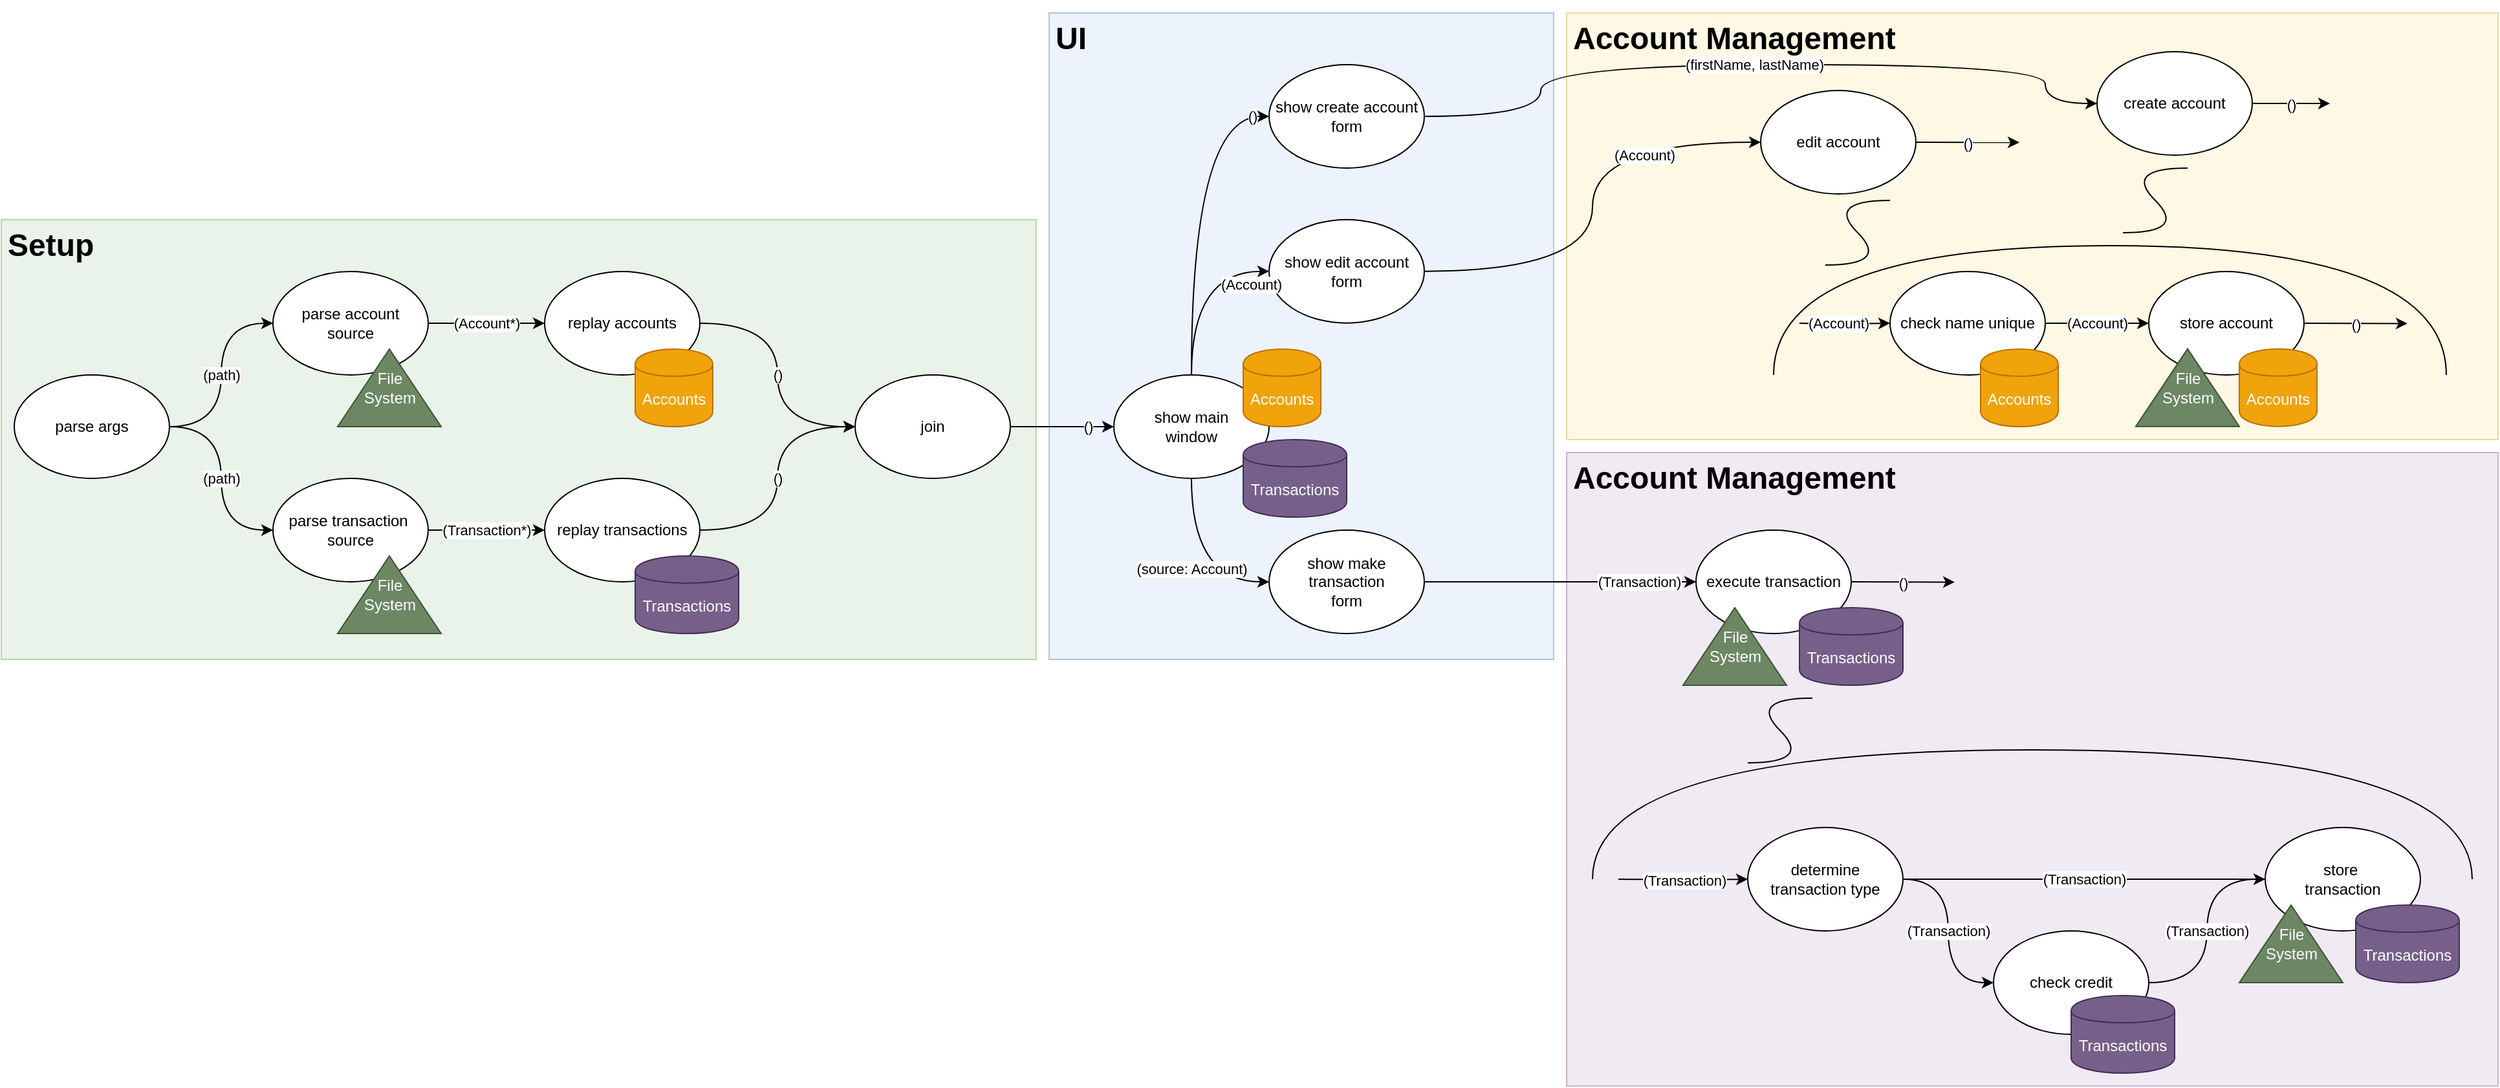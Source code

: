 <mxfile version="12.6.5" type="device"><diagram id="UuFMKqOc_4GAJXFM7MN-" name="Page-1"><mxGraphModel dx="1718" dy="2146" grid="1" gridSize="10" guides="1" tooltips="1" connect="1" arrows="1" fold="1" page="1" pageScale="1" pageWidth="827" pageHeight="1169" math="0" shadow="0"><root><mxCell id="0"/><mxCell id="1" parent="0"/><mxCell id="pogjdgx8DvleWzKwPH56-266" value="&lt;h1&gt;Account Management&lt;/h1&gt;" style="text;html=1;strokeColor=#9673a6;fillColor=#e1d5e7;spacing=5;spacingTop=-20;whiteSpace=wrap;overflow=hidden;rounded=0;shadow=0;comic=0;opacity=50;" vertex="1" parent="1"><mxGeometry x="1230" y="-700" width="720" height="490" as="geometry"/></mxCell><mxCell id="pogjdgx8DvleWzKwPH56-263" value="&lt;h1&gt;Setup&lt;/h1&gt;" style="text;html=1;strokeColor=#82b366;fillColor=#d5e8d4;spacing=5;spacingTop=-20;whiteSpace=wrap;overflow=hidden;rounded=0;shadow=0;comic=0;opacity=50;" vertex="1" parent="1"><mxGeometry x="20" y="-880.17" width="800" height="340.17" as="geometry"/></mxCell><mxCell id="pogjdgx8DvleWzKwPH56-265" value="&lt;h1&gt;Account Management&lt;/h1&gt;" style="text;html=1;strokeColor=#d6b656;fillColor=#fff2cc;spacing=5;spacingTop=-20;whiteSpace=wrap;overflow=hidden;rounded=0;shadow=0;comic=0;opacity=50;" vertex="1" parent="1"><mxGeometry x="1230" y="-1040" width="720" height="330" as="geometry"/></mxCell><mxCell id="pogjdgx8DvleWzKwPH56-264" value="&lt;h1&gt;UI&lt;/h1&gt;" style="text;html=1;strokeColor=#6c8ebf;fillColor=#dae8fc;spacing=5;spacingTop=-20;whiteSpace=wrap;overflow=hidden;rounded=0;shadow=0;comic=0;opacity=50;" vertex="1" parent="1"><mxGeometry x="830" y="-1040" width="390" height="500" as="geometry"/></mxCell><mxCell id="pogjdgx8DvleWzKwPH56-162" value="(path)" style="edgeStyle=orthogonalEdgeStyle;rounded=0;orthogonalLoop=1;jettySize=auto;html=1;exitX=1;exitY=0.5;exitDx=0;exitDy=0;entryX=0;entryY=0.5;entryDx=0;entryDy=0;curved=1;" edge="1" parent="1" source="pogjdgx8DvleWzKwPH56-160" target="pogjdgx8DvleWzKwPH56-161"><mxGeometry relative="1" as="geometry"/></mxCell><mxCell id="pogjdgx8DvleWzKwPH56-190" value="(path)" style="rounded=0;orthogonalLoop=1;jettySize=auto;html=1;exitX=1;exitY=0.5;exitDx=0;exitDy=0;entryX=0;entryY=0.5;entryDx=0;entryDy=0;edgeStyle=orthogonalEdgeStyle;curved=1;" edge="1" parent="1" source="pogjdgx8DvleWzKwPH56-160" target="pogjdgx8DvleWzKwPH56-184"><mxGeometry relative="1" as="geometry"/></mxCell><mxCell id="pogjdgx8DvleWzKwPH56-160" value="parse args" style="ellipse;whiteSpace=wrap;html=1;" vertex="1" parent="1"><mxGeometry x="30" y="-760" width="120" height="80" as="geometry"/></mxCell><mxCell id="pogjdgx8DvleWzKwPH56-164" value="(Account*)" style="edgeStyle=orthogonalEdgeStyle;rounded=0;orthogonalLoop=1;jettySize=auto;html=1;exitX=1;exitY=0.5;exitDx=0;exitDy=0;entryX=0;entryY=0.5;entryDx=0;entryDy=0;" edge="1" parent="1" source="pogjdgx8DvleWzKwPH56-161" target="pogjdgx8DvleWzKwPH56-165"><mxGeometry relative="1" as="geometry"><mxPoint x="270" y="-800" as="targetPoint"/></mxGeometry></mxCell><mxCell id="pogjdgx8DvleWzKwPH56-161" value="parse account &lt;br&gt;source" style="ellipse;whiteSpace=wrap;html=1;" vertex="1" parent="1"><mxGeometry x="230" y="-840" width="120" height="80" as="geometry"/></mxCell><mxCell id="pogjdgx8DvleWzKwPH56-221" value="()" style="edgeStyle=orthogonalEdgeStyle;curved=1;rounded=0;orthogonalLoop=1;jettySize=auto;html=1;exitX=1;exitY=0.5;exitDx=0;exitDy=0;entryX=0;entryY=0.5;entryDx=0;entryDy=0;" edge="1" parent="1" source="pogjdgx8DvleWzKwPH56-165" target="pogjdgx8DvleWzKwPH56-258"><mxGeometry relative="1" as="geometry"/></mxCell><mxCell id="pogjdgx8DvleWzKwPH56-165" value="replay accounts" style="ellipse;whiteSpace=wrap;html=1;" vertex="1" parent="1"><mxGeometry x="440" y="-840" width="120" height="80" as="geometry"/></mxCell><mxCell id="pogjdgx8DvleWzKwPH56-171" value="File &lt;br&gt;System" style="verticalLabelPosition=middle;verticalAlign=middle;html=1;shape=mxgraph.basic.acute_triangle;dx=0.5;rounded=0;shadow=0;comic=0;horizontal=1;labelPosition=center;align=center;fillColor=#6d8764;strokeColor=#3A5431;fontColor=#ffffff;" vertex="1" parent="1"><mxGeometry x="280" y="-780" width="80" height="60" as="geometry"/></mxCell><mxCell id="pogjdgx8DvleWzKwPH56-196" value="()" style="edgeStyle=orthogonalEdgeStyle;curved=1;rounded=0;orthogonalLoop=1;jettySize=auto;html=1;exitX=1;exitY=0.5;exitDx=0;exitDy=0;" edge="1" parent="1" source="pogjdgx8DvleWzKwPH56-173"><mxGeometry relative="1" as="geometry"><mxPoint x="1820" y="-970" as="targetPoint"/></mxGeometry></mxCell><mxCell id="pogjdgx8DvleWzKwPH56-173" value="create account" style="ellipse;whiteSpace=wrap;html=1;" vertex="1" parent="1"><mxGeometry x="1640" y="-1010" width="120" height="80" as="geometry"/></mxCell><mxCell id="pogjdgx8DvleWzKwPH56-178" value="Accounts" style="shape=cylinder;whiteSpace=wrap;html=1;boundedLbl=1;backgroundOutline=1;rounded=0;shadow=0;comic=0;fillColor=#f0a30a;strokeColor=#BD7000;fontColor=#ffffff;" vertex="1" parent="1"><mxGeometry x="510" y="-780" width="60" height="60" as="geometry"/></mxCell><mxCell id="pogjdgx8DvleWzKwPH56-198" value="()" style="edgeStyle=orthogonalEdgeStyle;curved=1;rounded=0;orthogonalLoop=1;jettySize=auto;html=1;exitX=1;exitY=0.5;exitDx=0;exitDy=0;" edge="1" parent="1" source="pogjdgx8DvleWzKwPH56-179"><mxGeometry relative="1" as="geometry"><mxPoint x="1580" y="-939.83" as="targetPoint"/></mxGeometry></mxCell><mxCell id="pogjdgx8DvleWzKwPH56-179" value="edit account" style="ellipse;whiteSpace=wrap;html=1;" vertex="1" parent="1"><mxGeometry x="1380" y="-980" width="120" height="80" as="geometry"/></mxCell><mxCell id="pogjdgx8DvleWzKwPH56-181" value="(Account)" style="edgeStyle=orthogonalEdgeStyle;rounded=0;orthogonalLoop=1;jettySize=auto;html=1;entryX=0;entryY=0.5;entryDx=0;entryDy=0;exitX=1;exitY=0.5;exitDx=0;exitDy=0;curved=1;" edge="1" parent="1" target="pogjdgx8DvleWzKwPH56-179" source="pogjdgx8DvleWzKwPH56-216"><mxGeometry x="0.5" y="-10" relative="1" as="geometry"><mxPoint x="1490" y="-966.34" as="sourcePoint"/><mxPoint x="1630" y="-926.34" as="targetPoint"/><mxPoint as="offset"/></mxGeometry></mxCell><mxCell id="pogjdgx8DvleWzKwPH56-183" value="(Transaction*)" style="edgeStyle=orthogonalEdgeStyle;rounded=0;orthogonalLoop=1;jettySize=auto;html=1;exitX=1;exitY=0.5;exitDx=0;exitDy=0;entryX=0;entryY=0.5;entryDx=0;entryDy=0;" edge="1" parent="1" source="pogjdgx8DvleWzKwPH56-184" target="pogjdgx8DvleWzKwPH56-187"><mxGeometry relative="1" as="geometry"><mxPoint x="270" y="-640" as="targetPoint"/></mxGeometry></mxCell><mxCell id="pogjdgx8DvleWzKwPH56-184" value="parse transaction&amp;nbsp;&lt;br&gt;source" style="ellipse;whiteSpace=wrap;html=1;" vertex="1" parent="1"><mxGeometry x="230" y="-680" width="120" height="80" as="geometry"/></mxCell><mxCell id="pogjdgx8DvleWzKwPH56-222" value="()" style="edgeStyle=orthogonalEdgeStyle;curved=1;rounded=0;orthogonalLoop=1;jettySize=auto;html=1;exitX=1;exitY=0.5;exitDx=0;exitDy=0;entryX=0;entryY=0.5;entryDx=0;entryDy=0;" edge="1" parent="1" source="pogjdgx8DvleWzKwPH56-187" target="pogjdgx8DvleWzKwPH56-258"><mxGeometry relative="1" as="geometry"/></mxCell><mxCell id="pogjdgx8DvleWzKwPH56-187" value="replay transactions" style="ellipse;whiteSpace=wrap;html=1;" vertex="1" parent="1"><mxGeometry x="440" y="-680" width="120" height="80" as="geometry"/></mxCell><mxCell id="pogjdgx8DvleWzKwPH56-215" value="()" style="edgeStyle=orthogonalEdgeStyle;curved=1;rounded=0;orthogonalLoop=1;jettySize=auto;html=1;entryX=0;entryY=0.5;entryDx=0;entryDy=0;exitX=0.5;exitY=0;exitDx=0;exitDy=0;" edge="1" parent="1" source="pogjdgx8DvleWzKwPH56-218" target="pogjdgx8DvleWzKwPH56-214"><mxGeometry x="0.897" relative="1" as="geometry"><mxPoint x="1080" y="-1120" as="sourcePoint"/><mxPoint as="offset"/></mxGeometry></mxCell><mxCell id="pogjdgx8DvleWzKwPH56-188" value="File &lt;br&gt;System" style="verticalLabelPosition=middle;verticalAlign=middle;html=1;shape=mxgraph.basic.acute_triangle;dx=0.5;rounded=0;shadow=0;comic=0;horizontal=1;labelPosition=center;align=center;fillColor=#6d8764;strokeColor=#3A5431;fontColor=#ffffff;" vertex="1" parent="1"><mxGeometry x="280" y="-620" width="80" height="60" as="geometry"/></mxCell><mxCell id="pogjdgx8DvleWzKwPH56-189" value="Transactions" style="shape=cylinder;whiteSpace=wrap;html=1;boundedLbl=1;backgroundOutline=1;rounded=0;shadow=0;comic=0;fillColor=#76608a;strokeColor=#432D57;fontColor=#ffffff;" vertex="1" parent="1"><mxGeometry x="510" y="-620" width="80" height="60" as="geometry"/></mxCell><mxCell id="pogjdgx8DvleWzKwPH56-275" value="(firstName, lastName)" style="edgeStyle=orthogonalEdgeStyle;curved=1;rounded=0;orthogonalLoop=1;jettySize=auto;html=1;exitX=1;exitY=0.5;exitDx=0;exitDy=0;entryX=0;entryY=0.5;entryDx=0;entryDy=0;endArrow=classic;endFill=1;" edge="1" parent="1" source="pogjdgx8DvleWzKwPH56-214" target="pogjdgx8DvleWzKwPH56-173"><mxGeometry relative="1" as="geometry"><Array as="points"><mxPoint x="1210" y="-960"/><mxPoint x="1210" y="-1000"/><mxPoint x="1600" y="-1000"/><mxPoint x="1600" y="-970"/></Array></mxGeometry></mxCell><mxCell id="pogjdgx8DvleWzKwPH56-214" value="show create account form" style="ellipse;whiteSpace=wrap;html=1;" vertex="1" parent="1"><mxGeometry x="1000" y="-1000" width="120" height="80" as="geometry"/></mxCell><mxCell id="pogjdgx8DvleWzKwPH56-216" value="show edit account form" style="ellipse;whiteSpace=wrap;html=1;" vertex="1" parent="1"><mxGeometry x="1000" y="-880.17" width="120" height="80" as="geometry"/></mxCell><mxCell id="pogjdgx8DvleWzKwPH56-217" value="(Account)" style="edgeStyle=orthogonalEdgeStyle;curved=1;rounded=0;orthogonalLoop=1;jettySize=auto;html=1;entryX=0;entryY=0.5;entryDx=0;entryDy=0;exitX=0.5;exitY=0;exitDx=0;exitDy=0;" edge="1" parent="1" source="pogjdgx8DvleWzKwPH56-218" target="pogjdgx8DvleWzKwPH56-216"><mxGeometry x="0.794" y="-10" relative="1" as="geometry"><mxPoint x="1080" y="-960" as="sourcePoint"/><mxPoint x="1140.0" y="-970" as="targetPoint"/><mxPoint as="offset"/></mxGeometry></mxCell><mxCell id="pogjdgx8DvleWzKwPH56-224" value="(source: Account)" style="edgeStyle=orthogonalEdgeStyle;curved=1;rounded=0;orthogonalLoop=1;jettySize=auto;html=1;exitX=0.5;exitY=1;exitDx=0;exitDy=0;entryX=0;entryY=0.5;entryDx=0;entryDy=0;" edge="1" parent="1" source="pogjdgx8DvleWzKwPH56-218" target="pogjdgx8DvleWzKwPH56-223"><mxGeometry relative="1" as="geometry"/></mxCell><mxCell id="pogjdgx8DvleWzKwPH56-218" value="show main &lt;br&gt;window" style="ellipse;whiteSpace=wrap;html=1;" vertex="1" parent="1"><mxGeometry x="880" y="-760" width="120" height="80" as="geometry"/></mxCell><mxCell id="pogjdgx8DvleWzKwPH56-226" value="(Transaction)" style="edgeStyle=orthogonalEdgeStyle;curved=1;rounded=0;orthogonalLoop=1;jettySize=auto;html=1;exitX=1;exitY=0.5;exitDx=0;exitDy=0;entryX=0;entryY=0.5;entryDx=0;entryDy=0;" edge="1" parent="1" source="pogjdgx8DvleWzKwPH56-223" target="pogjdgx8DvleWzKwPH56-225"><mxGeometry x="0.583" relative="1" as="geometry"><mxPoint as="offset"/></mxGeometry></mxCell><mxCell id="pogjdgx8DvleWzKwPH56-223" value="show make transaction&lt;br&gt;form" style="ellipse;whiteSpace=wrap;html=1;" vertex="1" parent="1"><mxGeometry x="1000" y="-640" width="120" height="80" as="geometry"/></mxCell><mxCell id="pogjdgx8DvleWzKwPH56-257" value="()" style="edgeStyle=orthogonalEdgeStyle;curved=1;rounded=0;orthogonalLoop=1;jettySize=auto;html=1;exitX=1;exitY=0.5;exitDx=0;exitDy=0;endArrow=classic;endFill=1;" edge="1" parent="1" source="pogjdgx8DvleWzKwPH56-225"><mxGeometry relative="1" as="geometry"><mxPoint x="1530" y="-599.759" as="targetPoint"/></mxGeometry></mxCell><mxCell id="pogjdgx8DvleWzKwPH56-225" value="execute transaction" style="ellipse;whiteSpace=wrap;html=1;" vertex="1" parent="1"><mxGeometry x="1330" y="-640" width="120" height="80" as="geometry"/></mxCell><mxCell id="pogjdgx8DvleWzKwPH56-227" value="Accounts" style="shape=cylinder;whiteSpace=wrap;html=1;boundedLbl=1;backgroundOutline=1;rounded=0;shadow=0;comic=0;fillColor=#f0a30a;strokeColor=#BD7000;fontColor=#ffffff;" vertex="1" parent="1"><mxGeometry x="980" y="-780" width="60" height="60" as="geometry"/></mxCell><mxCell id="pogjdgx8DvleWzKwPH56-231" value="(Transaction)" style="edgeStyle=orthogonalEdgeStyle;rounded=0;orthogonalLoop=1;jettySize=auto;html=1;entryX=0;entryY=0.5;entryDx=0;entryDy=0;exitX=1;exitY=0.5;exitDx=0;exitDy=0;curved=1;" edge="1" parent="1" source="pogjdgx8DvleWzKwPH56-233" target="pogjdgx8DvleWzKwPH56-243"><mxGeometry relative="1" as="geometry"><mxPoint x="1810" y="-370.42" as="sourcePoint"/><mxPoint x="1650.0" y="-370" as="targetPoint"/><mxPoint as="offset"/></mxGeometry></mxCell><mxCell id="pogjdgx8DvleWzKwPH56-248" value="(Transaction)" style="edgeStyle=orthogonalEdgeStyle;curved=1;rounded=0;orthogonalLoop=1;jettySize=auto;html=1;exitX=1;exitY=0.5;exitDx=0;exitDy=0;entryX=0;entryY=0.5;entryDx=0;entryDy=0;endArrow=none;endFill=0;" edge="1" parent="1" source="pogjdgx8DvleWzKwPH56-233" target="pogjdgx8DvleWzKwPH56-236"><mxGeometry relative="1" as="geometry"/></mxCell><mxCell id="pogjdgx8DvleWzKwPH56-233" value="determine &lt;br&gt;transaction type" style="ellipse;whiteSpace=wrap;html=1;" vertex="1" parent="1"><mxGeometry x="1370" y="-410" width="120" height="80" as="geometry"/></mxCell><mxCell id="pogjdgx8DvleWzKwPH56-192" value="File &lt;br&gt;System" style="verticalLabelPosition=middle;verticalAlign=middle;html=1;shape=mxgraph.basic.acute_triangle;dx=0.5;rounded=0;shadow=0;comic=0;horizontal=1;labelPosition=center;align=center;fillColor=#6d8764;strokeColor=#3A5431;fontColor=#ffffff;" vertex="1" parent="1"><mxGeometry x="1320" y="-580" width="80" height="60" as="geometry"/></mxCell><mxCell id="pogjdgx8DvleWzKwPH56-195" value="Transactions" style="shape=cylinder;whiteSpace=wrap;html=1;boundedLbl=1;backgroundOutline=1;rounded=0;shadow=0;comic=0;fillColor=#76608a;strokeColor=#432D57;fontColor=#ffffff;" vertex="1" parent="1"><mxGeometry x="1410" y="-580" width="80" height="60" as="geometry"/></mxCell><mxCell id="pogjdgx8DvleWzKwPH56-236" value="store&amp;nbsp;&lt;br&gt;transaction" style="ellipse;whiteSpace=wrap;html=1;" vertex="1" parent="1"><mxGeometry x="1770" y="-410.0" width="120" height="80" as="geometry"/></mxCell><mxCell id="pogjdgx8DvleWzKwPH56-213" value="Transactions" style="shape=cylinder;whiteSpace=wrap;html=1;boundedLbl=1;backgroundOutline=1;rounded=0;shadow=0;comic=0;fillColor=#76608a;strokeColor=#432D57;fontColor=#ffffff;" vertex="1" parent="1"><mxGeometry x="1840" y="-350.0" width="80" height="60" as="geometry"/></mxCell><mxCell id="pogjdgx8DvleWzKwPH56-211" value="File &lt;br&gt;System" style="verticalLabelPosition=middle;verticalAlign=middle;html=1;shape=mxgraph.basic.acute_triangle;dx=0.5;rounded=0;shadow=0;comic=0;horizontal=1;labelPosition=center;align=center;fillColor=#6d8764;strokeColor=#3A5431;fontColor=#ffffff;" vertex="1" parent="1"><mxGeometry x="1750" y="-350.0" width="80" height="60" as="geometry"/></mxCell><mxCell id="pogjdgx8DvleWzKwPH56-239" value="" style="curved=1;endArrow=none;html=1;endFill=0;" edge="1" parent="1"><mxGeometry width="50" height="50" relative="1" as="geometry"><mxPoint x="1370" y="-460" as="sourcePoint"/><mxPoint x="1420" y="-510" as="targetPoint"/><Array as="points"><mxPoint x="1420" y="-460"/><mxPoint x="1370" y="-510"/></Array></mxGeometry></mxCell><mxCell id="pogjdgx8DvleWzKwPH56-240" value="" style="endArrow=none;html=1;edgeStyle=orthogonalEdgeStyle;curved=1;" edge="1" parent="1"><mxGeometry width="50" height="50" relative="1" as="geometry"><mxPoint x="1250" y="-370" as="sourcePoint"/><mxPoint x="1930" y="-370" as="targetPoint"/><Array as="points"><mxPoint x="1250" y="-470"/><mxPoint x="1930" y="-470"/></Array></mxGeometry></mxCell><mxCell id="pogjdgx8DvleWzKwPH56-242" value="(Transaction)" style="edgeStyle=orthogonalEdgeStyle;curved=1;rounded=0;orthogonalLoop=1;jettySize=auto;html=1;exitX=1;exitY=0.5;exitDx=0;exitDy=0;entryX=0;entryY=0.5;entryDx=0;entryDy=0;" edge="1" parent="1" source="pogjdgx8DvleWzKwPH56-243" target="pogjdgx8DvleWzKwPH56-236"><mxGeometry relative="1" as="geometry"><mxPoint x="1890.0" y="-190" as="targetPoint"/><mxPoint as="offset"/></mxGeometry></mxCell><mxCell id="pogjdgx8DvleWzKwPH56-243" value="check credit" style="ellipse;whiteSpace=wrap;html=1;" vertex="1" parent="1"><mxGeometry x="1560" y="-330.0" width="120" height="80" as="geometry"/></mxCell><mxCell id="pogjdgx8DvleWzKwPH56-245" value="Transactions" style="shape=cylinder;whiteSpace=wrap;html=1;boundedLbl=1;backgroundOutline=1;rounded=0;shadow=0;comic=0;fillColor=#76608a;strokeColor=#432D57;fontColor=#ffffff;" vertex="1" parent="1"><mxGeometry x="1620" y="-280.0" width="80" height="60" as="geometry"/></mxCell><mxCell id="pogjdgx8DvleWzKwPH56-247" value="(Transaction)" style="edgeStyle=orthogonalEdgeStyle;rounded=0;orthogonalLoop=1;jettySize=auto;html=1;entryX=0;entryY=0.5;entryDx=0;entryDy=0;curved=1;" edge="1" parent="1" target="pogjdgx8DvleWzKwPH56-233"><mxGeometry relative="1" as="geometry"><mxPoint x="1270" y="-370" as="sourcePoint"/><mxPoint x="1340.0" y="-490" as="targetPoint"/><mxPoint as="offset"/></mxGeometry></mxCell><mxCell id="pogjdgx8DvleWzKwPH56-255" value="(Account)" style="edgeStyle=orthogonalEdgeStyle;curved=1;rounded=0;orthogonalLoop=1;jettySize=auto;html=1;exitX=1;exitY=0.5;exitDx=0;exitDy=0;entryX=0;entryY=0.5;entryDx=0;entryDy=0;endArrow=classic;endFill=1;" edge="1" parent="1" source="pogjdgx8DvleWzKwPH56-250" target="pogjdgx8DvleWzKwPH56-253"><mxGeometry relative="1" as="geometry"/></mxCell><mxCell id="pogjdgx8DvleWzKwPH56-250" value="check name unique" style="ellipse;whiteSpace=wrap;html=1;" vertex="1" parent="1"><mxGeometry x="1480" y="-840" width="120" height="80" as="geometry"/></mxCell><mxCell id="pogjdgx8DvleWzKwPH56-251" value="Accounts" style="shape=cylinder;whiteSpace=wrap;html=1;boundedLbl=1;backgroundOutline=1;rounded=0;shadow=0;comic=0;fillColor=#f0a30a;strokeColor=#BD7000;fontColor=#ffffff;" vertex="1" parent="1"><mxGeometry x="1550" y="-780" width="60" height="60" as="geometry"/></mxCell><mxCell id="pogjdgx8DvleWzKwPH56-256" value="()" style="edgeStyle=orthogonalEdgeStyle;curved=1;rounded=0;orthogonalLoop=1;jettySize=auto;html=1;exitX=1;exitY=0.5;exitDx=0;exitDy=0;endArrow=classic;endFill=1;" edge="1" parent="1" source="pogjdgx8DvleWzKwPH56-253"><mxGeometry relative="1" as="geometry"><mxPoint x="1880" y="-799.759" as="targetPoint"/></mxGeometry></mxCell><mxCell id="pogjdgx8DvleWzKwPH56-253" value="store account" style="ellipse;whiteSpace=wrap;html=1;" vertex="1" parent="1"><mxGeometry x="1680" y="-840" width="120" height="80" as="geometry"/></mxCell><mxCell id="pogjdgx8DvleWzKwPH56-175" value="File &lt;br&gt;System" style="verticalLabelPosition=middle;verticalAlign=middle;html=1;shape=mxgraph.basic.acute_triangle;dx=0.5;rounded=0;shadow=0;comic=0;horizontal=1;labelPosition=center;align=center;fillColor=#6d8764;strokeColor=#3A5431;fontColor=#ffffff;" vertex="1" parent="1"><mxGeometry x="1670" y="-780.17" width="80" height="60" as="geometry"/></mxCell><mxCell id="pogjdgx8DvleWzKwPH56-177" value="Accounts" style="shape=cylinder;whiteSpace=wrap;html=1;boundedLbl=1;backgroundOutline=1;rounded=0;shadow=0;comic=0;fillColor=#f0a30a;strokeColor=#BD7000;fontColor=#ffffff;" vertex="1" parent="1"><mxGeometry x="1750" y="-780.17" width="60" height="60" as="geometry"/></mxCell><mxCell id="pogjdgx8DvleWzKwPH56-259" value="()" style="edgeStyle=orthogonalEdgeStyle;curved=1;rounded=0;orthogonalLoop=1;jettySize=auto;html=1;exitX=1;exitY=0.5;exitDx=0;exitDy=0;entryX=0;entryY=0.5;entryDx=0;entryDy=0;endArrow=classic;endFill=1;" edge="1" parent="1" source="pogjdgx8DvleWzKwPH56-258" target="pogjdgx8DvleWzKwPH56-218"><mxGeometry x="0.5" relative="1" as="geometry"><mxPoint as="offset"/></mxGeometry></mxCell><mxCell id="pogjdgx8DvleWzKwPH56-258" value="join" style="ellipse;whiteSpace=wrap;html=1;" vertex="1" parent="1"><mxGeometry x="680" y="-760" width="120" height="80" as="geometry"/></mxCell><mxCell id="pogjdgx8DvleWzKwPH56-260" value="Transactions" style="shape=cylinder;whiteSpace=wrap;html=1;boundedLbl=1;backgroundOutline=1;rounded=0;shadow=0;comic=0;fillColor=#76608a;strokeColor=#432D57;fontColor=#ffffff;" vertex="1" parent="1"><mxGeometry x="980" y="-710" width="80" height="60" as="geometry"/></mxCell><mxCell id="pogjdgx8DvleWzKwPH56-271" value="" style="endArrow=none;html=1;edgeStyle=orthogonalEdgeStyle;curved=1;" edge="1" parent="1"><mxGeometry width="50" height="50" relative="1" as="geometry"><mxPoint x="1390" y="-760" as="sourcePoint"/><mxPoint x="1910" y="-760" as="targetPoint"/><Array as="points"><mxPoint x="1390" y="-760"/><mxPoint x="1390" y="-860"/><mxPoint x="1910" y="-860"/></Array></mxGeometry></mxCell><mxCell id="pogjdgx8DvleWzKwPH56-272" value="" style="curved=1;endArrow=none;html=1;endFill=0;" edge="1" parent="1"><mxGeometry width="50" height="50" relative="1" as="geometry"><mxPoint x="1480" y="-895.0" as="sourcePoint"/><mxPoint x="1430" y="-845.0" as="targetPoint"/><Array as="points"><mxPoint x="1430" y="-895.0"/><mxPoint x="1480" y="-845.0"/></Array></mxGeometry></mxCell><mxCell id="pogjdgx8DvleWzKwPH56-273" value="" style="curved=1;endArrow=none;html=1;endFill=0;" edge="1" parent="1"><mxGeometry width="50" height="50" relative="1" as="geometry"><mxPoint x="1710" y="-920" as="sourcePoint"/><mxPoint x="1660" y="-870" as="targetPoint"/><Array as="points"><mxPoint x="1660" y="-920.0"/><mxPoint x="1710" y="-870.0"/></Array></mxGeometry></mxCell><mxCell id="pogjdgx8DvleWzKwPH56-277" value="(Account)" style="edgeStyle=orthogonalEdgeStyle;curved=1;rounded=0;orthogonalLoop=1;jettySize=auto;html=1;entryX=0;entryY=0.5;entryDx=0;entryDy=0;endArrow=classic;endFill=1;" edge="1" parent="1" target="pogjdgx8DvleWzKwPH56-250"><mxGeometry x="-0.143" relative="1" as="geometry"><mxPoint x="1410" y="-800" as="sourcePoint"/><mxPoint x="1460.0" y="-800.86" as="targetPoint"/><mxPoint as="offset"/></mxGeometry></mxCell></root></mxGraphModel></diagram></mxfile>
